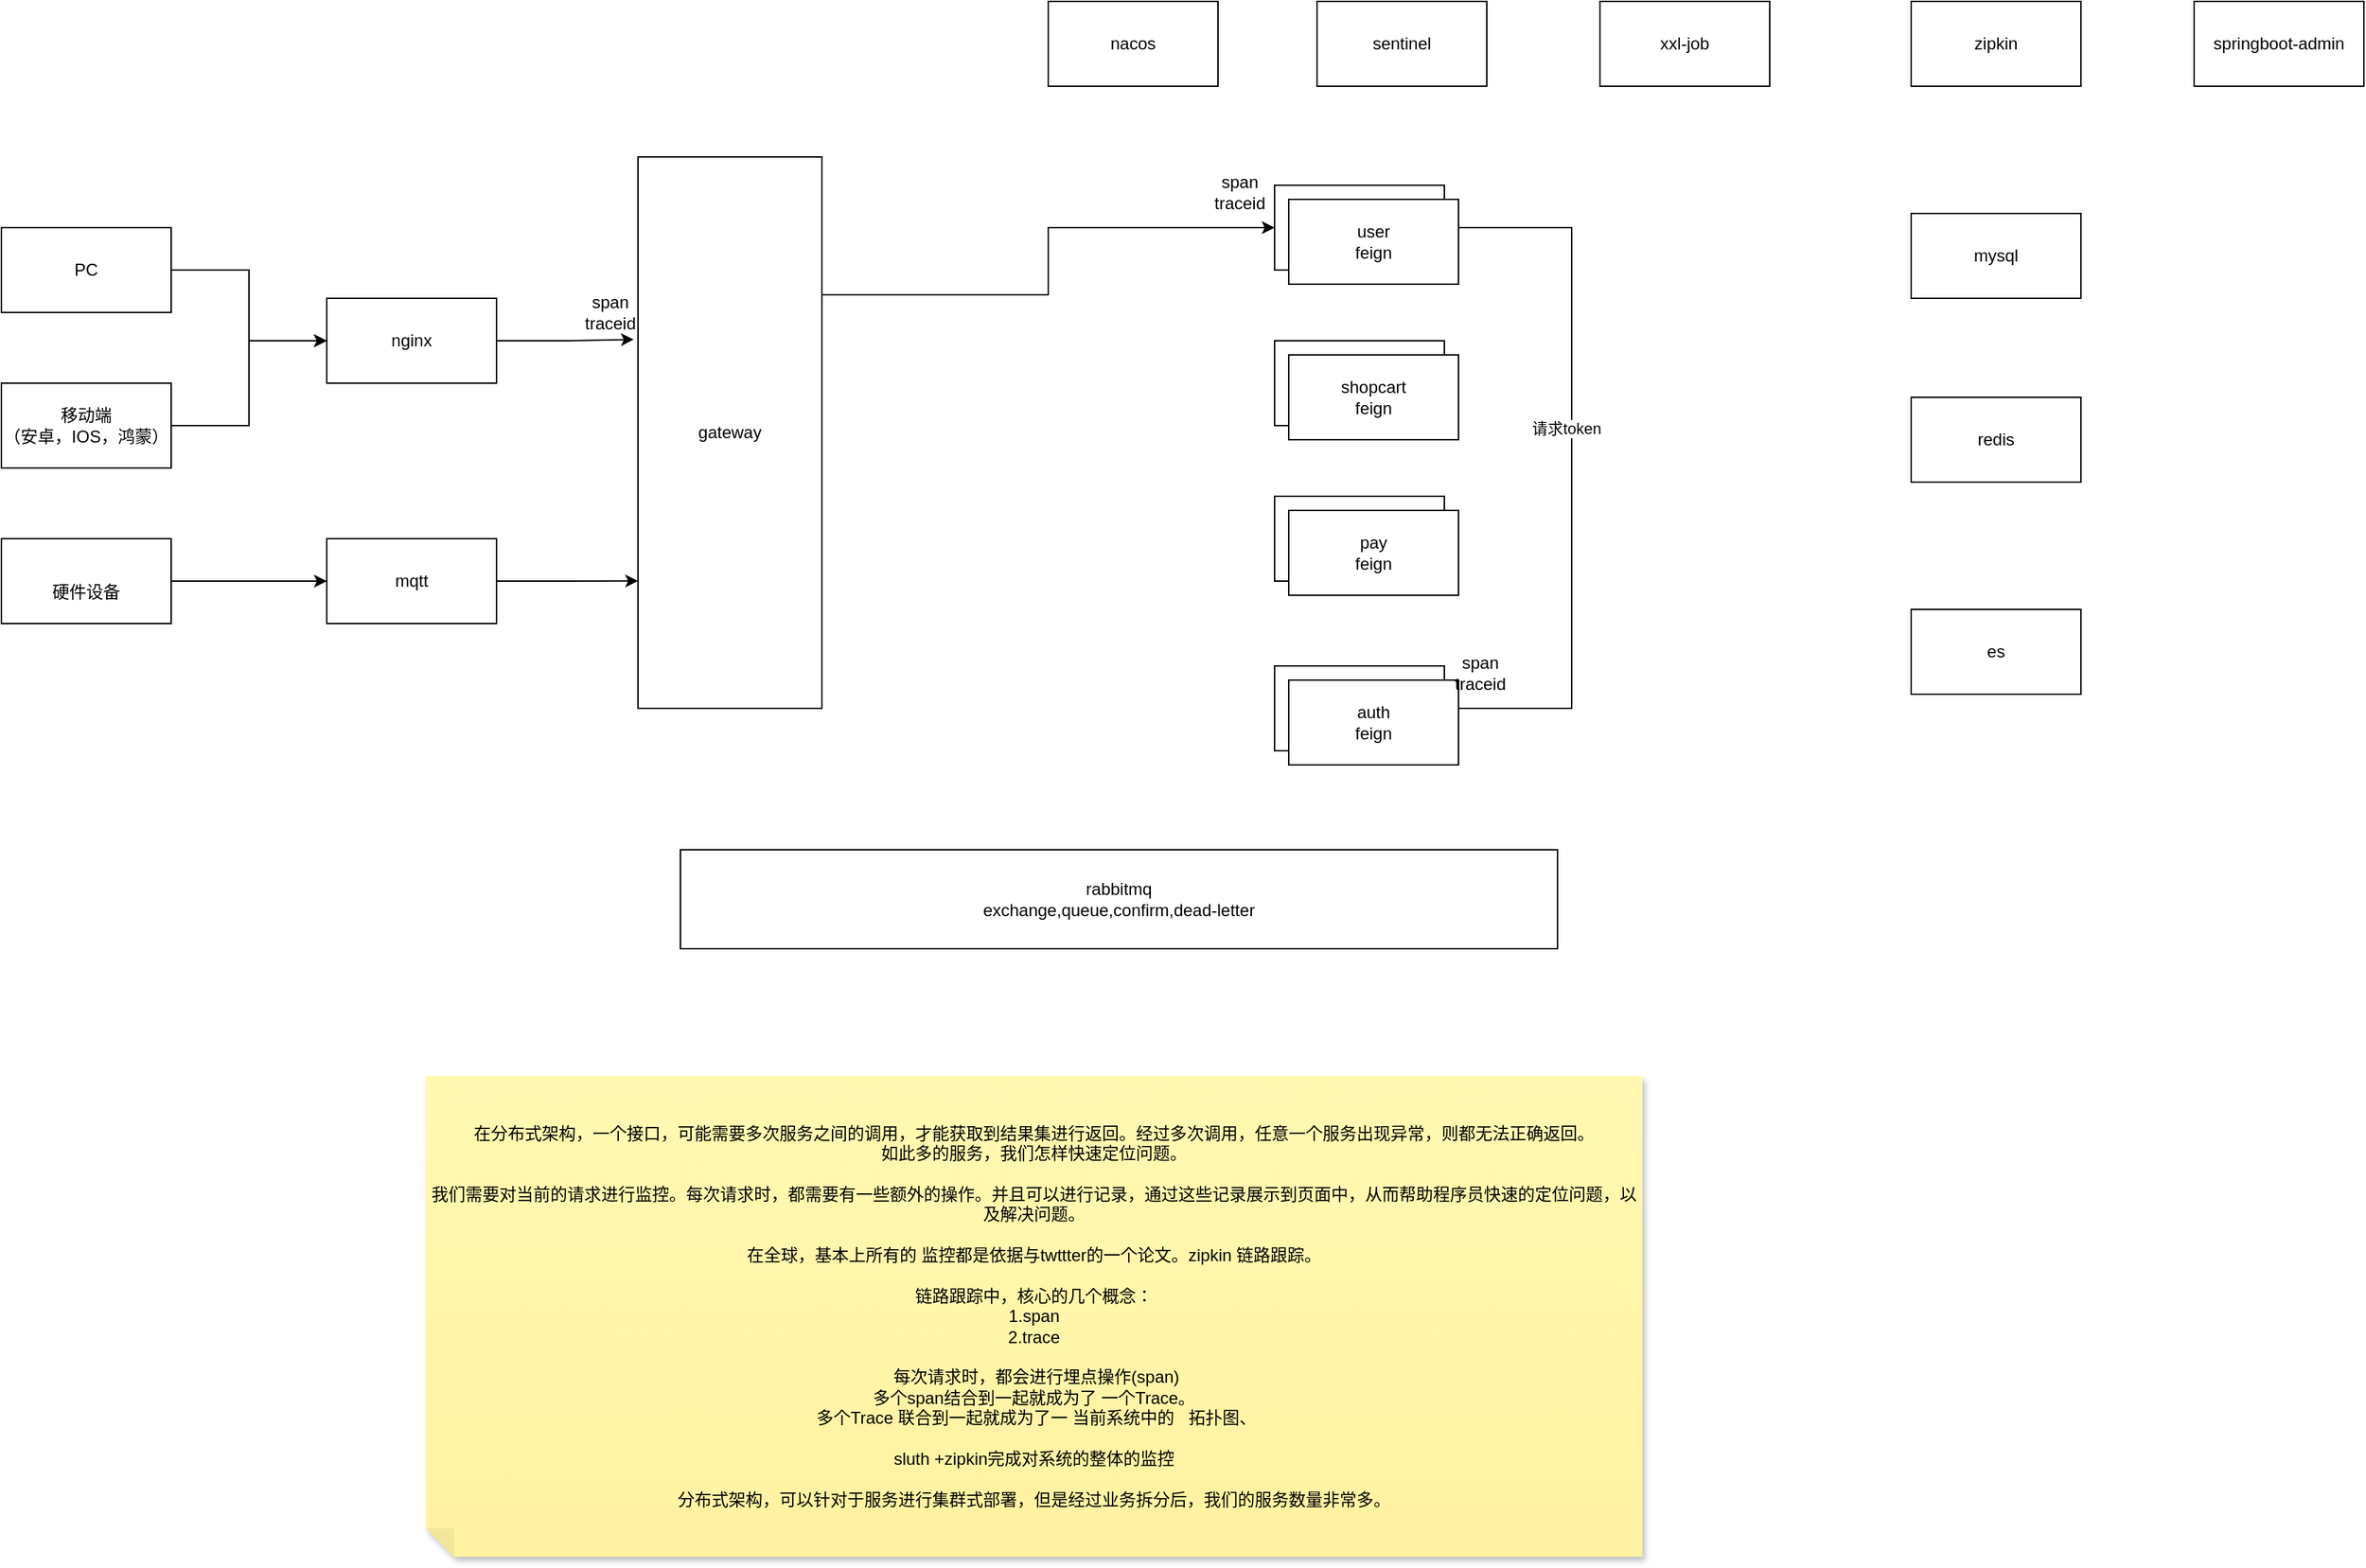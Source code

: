 <mxfile version="21.0.2" type="device"><diagram name="第 1 页" id="OlEF5XXMN0nAkZset5tV"><mxGraphModel dx="2567" dy="851" grid="1" gridSize="10" guides="1" tooltips="1" connect="1" arrows="1" fold="1" page="1" pageScale="1" pageWidth="827" pageHeight="1169" math="0" shadow="0"><root><mxCell id="0"/><mxCell id="1" parent="0"/><mxCell id="hxG3P8SRGeUrylEzZLa4-1" value="nacos" style="rounded=0;whiteSpace=wrap;html=1;" vertex="1" parent="1"><mxGeometry x="620" y="70" width="120" height="60" as="geometry"/></mxCell><mxCell id="hxG3P8SRGeUrylEzZLa4-5" style="edgeStyle=orthogonalEdgeStyle;rounded=0;orthogonalLoop=1;jettySize=auto;html=1;entryX=0;entryY=0.5;entryDx=0;entryDy=0;" edge="1" parent="1" source="hxG3P8SRGeUrylEzZLa4-2" target="hxG3P8SRGeUrylEzZLa4-4"><mxGeometry relative="1" as="geometry"/></mxCell><mxCell id="hxG3P8SRGeUrylEzZLa4-2" value="PC" style="rounded=0;whiteSpace=wrap;html=1;" vertex="1" parent="1"><mxGeometry x="-120" y="230" width="120" height="60" as="geometry"/></mxCell><mxCell id="hxG3P8SRGeUrylEzZLa4-6" style="edgeStyle=orthogonalEdgeStyle;rounded=0;orthogonalLoop=1;jettySize=auto;html=1;entryX=0;entryY=0.5;entryDx=0;entryDy=0;" edge="1" parent="1" source="hxG3P8SRGeUrylEzZLa4-3" target="hxG3P8SRGeUrylEzZLa4-4"><mxGeometry relative="1" as="geometry"/></mxCell><mxCell id="hxG3P8SRGeUrylEzZLa4-3" value="移动端&lt;br&gt;（安卓，IOS，鸿蒙）" style="rounded=0;whiteSpace=wrap;html=1;" vertex="1" parent="1"><mxGeometry x="-120" y="340" width="120" height="60" as="geometry"/></mxCell><mxCell id="hxG3P8SRGeUrylEzZLa4-11" style="edgeStyle=orthogonalEdgeStyle;rounded=0;orthogonalLoop=1;jettySize=auto;html=1;entryX=-0.023;entryY=0.331;entryDx=0;entryDy=0;entryPerimeter=0;" edge="1" parent="1" source="hxG3P8SRGeUrylEzZLa4-4" target="hxG3P8SRGeUrylEzZLa4-10"><mxGeometry relative="1" as="geometry"/></mxCell><mxCell id="hxG3P8SRGeUrylEzZLa4-4" value="nginx" style="rounded=0;whiteSpace=wrap;html=1;" vertex="1" parent="1"><mxGeometry x="110" y="280" width="120" height="60" as="geometry"/></mxCell><mxCell id="hxG3P8SRGeUrylEzZLa4-9" value="" style="edgeStyle=orthogonalEdgeStyle;rounded=0;orthogonalLoop=1;jettySize=auto;html=1;" edge="1" parent="1" source="hxG3P8SRGeUrylEzZLa4-7" target="hxG3P8SRGeUrylEzZLa4-8"><mxGeometry relative="1" as="geometry"/></mxCell><mxCell id="hxG3P8SRGeUrylEzZLa4-7" value="&lt;br&gt;硬件设备" style="rounded=0;whiteSpace=wrap;html=1;" vertex="1" parent="1"><mxGeometry x="-120" y="450" width="120" height="60" as="geometry"/></mxCell><mxCell id="hxG3P8SRGeUrylEzZLa4-12" style="edgeStyle=orthogonalEdgeStyle;rounded=0;orthogonalLoop=1;jettySize=auto;html=1;entryX=0;entryY=0.769;entryDx=0;entryDy=0;entryPerimeter=0;" edge="1" parent="1" source="hxG3P8SRGeUrylEzZLa4-8" target="hxG3P8SRGeUrylEzZLa4-10"><mxGeometry relative="1" as="geometry"/></mxCell><mxCell id="hxG3P8SRGeUrylEzZLa4-8" value="mqtt" style="rounded=0;whiteSpace=wrap;html=1;" vertex="1" parent="1"><mxGeometry x="110" y="450" width="120" height="60" as="geometry"/></mxCell><mxCell id="hxG3P8SRGeUrylEzZLa4-20" style="edgeStyle=orthogonalEdgeStyle;rounded=0;orthogonalLoop=1;jettySize=auto;html=1;exitX=1;exitY=0.25;exitDx=0;exitDy=0;" edge="1" parent="1" source="hxG3P8SRGeUrylEzZLa4-10" target="hxG3P8SRGeUrylEzZLa4-13"><mxGeometry relative="1" as="geometry"/></mxCell><mxCell id="hxG3P8SRGeUrylEzZLa4-10" value="gateway" style="rounded=0;whiteSpace=wrap;html=1;" vertex="1" parent="1"><mxGeometry x="330" y="180" width="130" height="390" as="geometry"/></mxCell><mxCell id="hxG3P8SRGeUrylEzZLa4-17" style="edgeStyle=orthogonalEdgeStyle;rounded=0;orthogonalLoop=1;jettySize=auto;html=1;entryX=1;entryY=0.5;entryDx=0;entryDy=0;" edge="1" parent="1" source="hxG3P8SRGeUrylEzZLa4-13" target="hxG3P8SRGeUrylEzZLa4-16"><mxGeometry relative="1" as="geometry"><Array as="points"><mxPoint x="990" y="230"/><mxPoint x="990" y="570"/></Array></mxGeometry></mxCell><mxCell id="hxG3P8SRGeUrylEzZLa4-18" value="请求token" style="edgeLabel;html=1;align=center;verticalAlign=middle;resizable=0;points=[];" vertex="1" connectable="0" parent="hxG3P8SRGeUrylEzZLa4-17"><mxGeometry x="-0.108" y="-4" relative="1" as="geometry"><mxPoint as="offset"/></mxGeometry></mxCell><mxCell id="hxG3P8SRGeUrylEzZLa4-13" value="user&lt;br&gt;feign" style="rounded=0;whiteSpace=wrap;html=1;" vertex="1" parent="1"><mxGeometry x="780" y="200" width="120" height="60" as="geometry"/></mxCell><mxCell id="hxG3P8SRGeUrylEzZLa4-14" value="shopcart&lt;br&gt;feign" style="rounded=0;whiteSpace=wrap;html=1;" vertex="1" parent="1"><mxGeometry x="780" y="310" width="120" height="60" as="geometry"/></mxCell><mxCell id="hxG3P8SRGeUrylEzZLa4-15" value="pay&lt;br&gt;feign" style="rounded=0;whiteSpace=wrap;html=1;" vertex="1" parent="1"><mxGeometry x="780" y="420" width="120" height="60" as="geometry"/></mxCell><mxCell id="hxG3P8SRGeUrylEzZLa4-16" value="auth&lt;br&gt;feign" style="rounded=0;whiteSpace=wrap;html=1;" vertex="1" parent="1"><mxGeometry x="780" y="540" width="120" height="60" as="geometry"/></mxCell><mxCell id="hxG3P8SRGeUrylEzZLa4-21" value="sentinel" style="rounded=0;whiteSpace=wrap;html=1;" vertex="1" parent="1"><mxGeometry x="810" y="70" width="120" height="60" as="geometry"/></mxCell><mxCell id="hxG3P8SRGeUrylEzZLa4-22" value="rabbitmq&lt;br&gt;exchange,queue,confirm,dead-letter" style="rounded=0;whiteSpace=wrap;html=1;" vertex="1" parent="1"><mxGeometry x="360" y="670" width="620" height="70" as="geometry"/></mxCell><mxCell id="hxG3P8SRGeUrylEzZLa4-23" value="mysql" style="rounded=0;whiteSpace=wrap;html=1;" vertex="1" parent="1"><mxGeometry x="1230" y="220" width="120" height="60" as="geometry"/></mxCell><mxCell id="hxG3P8SRGeUrylEzZLa4-24" value="redis" style="rounded=0;whiteSpace=wrap;html=1;" vertex="1" parent="1"><mxGeometry x="1230" y="350" width="120" height="60" as="geometry"/></mxCell><mxCell id="hxG3P8SRGeUrylEzZLa4-25" value="es" style="rounded=0;whiteSpace=wrap;html=1;" vertex="1" parent="1"><mxGeometry x="1230" y="500" width="120" height="60" as="geometry"/></mxCell><mxCell id="hxG3P8SRGeUrylEzZLa4-26" value="在分布式架构，一个接口，可能需要多次服务之间的调用，才能获取到结果集进行返回。经过多次调用，任意一个服务出现异常，则都无法正确返回。&lt;br&gt;如此多的服务，我们怎样快速定位问题。&lt;br&gt;&lt;br&gt;我们需要对当前的请求进行监控。每次请求时，都需要有一些额外的操作。并且可以进行记录，通过这些记录展示到页面中，从而帮助程序员快速的定位问题，以及解决问题。&lt;br&gt;&lt;br&gt;在全球，基本上所有的 监控都是依据与twttter的一个论文。zipkin 链路跟踪。&lt;br&gt;&lt;br&gt;链路跟踪中，核心的几个概念：&lt;br&gt;1.span&lt;br&gt;2.trace&lt;br&gt;&lt;br&gt;&amp;nbsp;每次请求时，都会进行埋点操作(span)&lt;br&gt;多个span结合到一起就成为了 一个Trace。&lt;br&gt;&amp;nbsp;多个Trace 联合到一起就成为了一 当前系统中的&amp;nbsp; &amp;nbsp;拓扑图、&lt;br&gt;&lt;br&gt;sluth +zipkin完成对系统的整体的监控&lt;br&gt;&lt;br&gt;分布式架构，可以针对于服务进行集群式部署，但是经过业务拆分后，我们的服务数量非常多。" style="shape=note;whiteSpace=wrap;html=1;backgroundOutline=1;fontColor=#000000;darkOpacity=0.05;fillColor=#FFF9B2;strokeColor=none;fillStyle=solid;direction=west;gradientDirection=north;gradientColor=#FFF2A1;shadow=1;size=20;pointerEvents=1;" vertex="1" parent="1"><mxGeometry x="180" y="830" width="860" height="340" as="geometry"/></mxCell><mxCell id="hxG3P8SRGeUrylEzZLa4-27" value="user&lt;br&gt;feign" style="rounded=0;whiteSpace=wrap;html=1;" vertex="1" parent="1"><mxGeometry x="790" y="210" width="120" height="60" as="geometry"/></mxCell><mxCell id="hxG3P8SRGeUrylEzZLa4-28" value="shopcart&lt;br&gt;feign" style="rounded=0;whiteSpace=wrap;html=1;" vertex="1" parent="1"><mxGeometry x="790" y="320" width="120" height="60" as="geometry"/></mxCell><mxCell id="hxG3P8SRGeUrylEzZLa4-29" value="pay&lt;br&gt;feign" style="rounded=0;whiteSpace=wrap;html=1;" vertex="1" parent="1"><mxGeometry x="790" y="430" width="120" height="60" as="geometry"/></mxCell><mxCell id="hxG3P8SRGeUrylEzZLa4-30" value="auth&lt;br&gt;feign" style="rounded=0;whiteSpace=wrap;html=1;" vertex="1" parent="1"><mxGeometry x="790" y="550" width="120" height="60" as="geometry"/></mxCell><mxCell id="hxG3P8SRGeUrylEzZLa4-31" value="span&lt;br&gt;traceid" style="text;html=1;align=center;verticalAlign=middle;resizable=0;points=[];autosize=1;strokeColor=none;fillColor=none;" vertex="1" parent="1"><mxGeometry x="280" y="270" width="60" height="40" as="geometry"/></mxCell><mxCell id="hxG3P8SRGeUrylEzZLa4-32" value="span&lt;br&gt;traceid" style="text;html=1;align=center;verticalAlign=middle;resizable=0;points=[];autosize=1;strokeColor=none;fillColor=none;" vertex="1" parent="1"><mxGeometry x="725" y="185" width="60" height="40" as="geometry"/></mxCell><mxCell id="hxG3P8SRGeUrylEzZLa4-33" value="span&lt;br&gt;traceid" style="text;html=1;align=center;verticalAlign=middle;resizable=0;points=[];autosize=1;strokeColor=none;fillColor=none;" vertex="1" parent="1"><mxGeometry x="895" y="525" width="60" height="40" as="geometry"/></mxCell><mxCell id="hxG3P8SRGeUrylEzZLa4-34" value="xxl-job" style="rounded=0;whiteSpace=wrap;html=1;" vertex="1" parent="1"><mxGeometry x="1010" y="70" width="120" height="60" as="geometry"/></mxCell><mxCell id="hxG3P8SRGeUrylEzZLa4-35" value="zipkin" style="rounded=0;whiteSpace=wrap;html=1;" vertex="1" parent="1"><mxGeometry x="1230" y="70" width="120" height="60" as="geometry"/></mxCell><mxCell id="hxG3P8SRGeUrylEzZLa4-36" value="springboot-admin" style="rounded=0;whiteSpace=wrap;html=1;" vertex="1" parent="1"><mxGeometry x="1430" y="70" width="120" height="60" as="geometry"/></mxCell></root></mxGraphModel></diagram></mxfile>